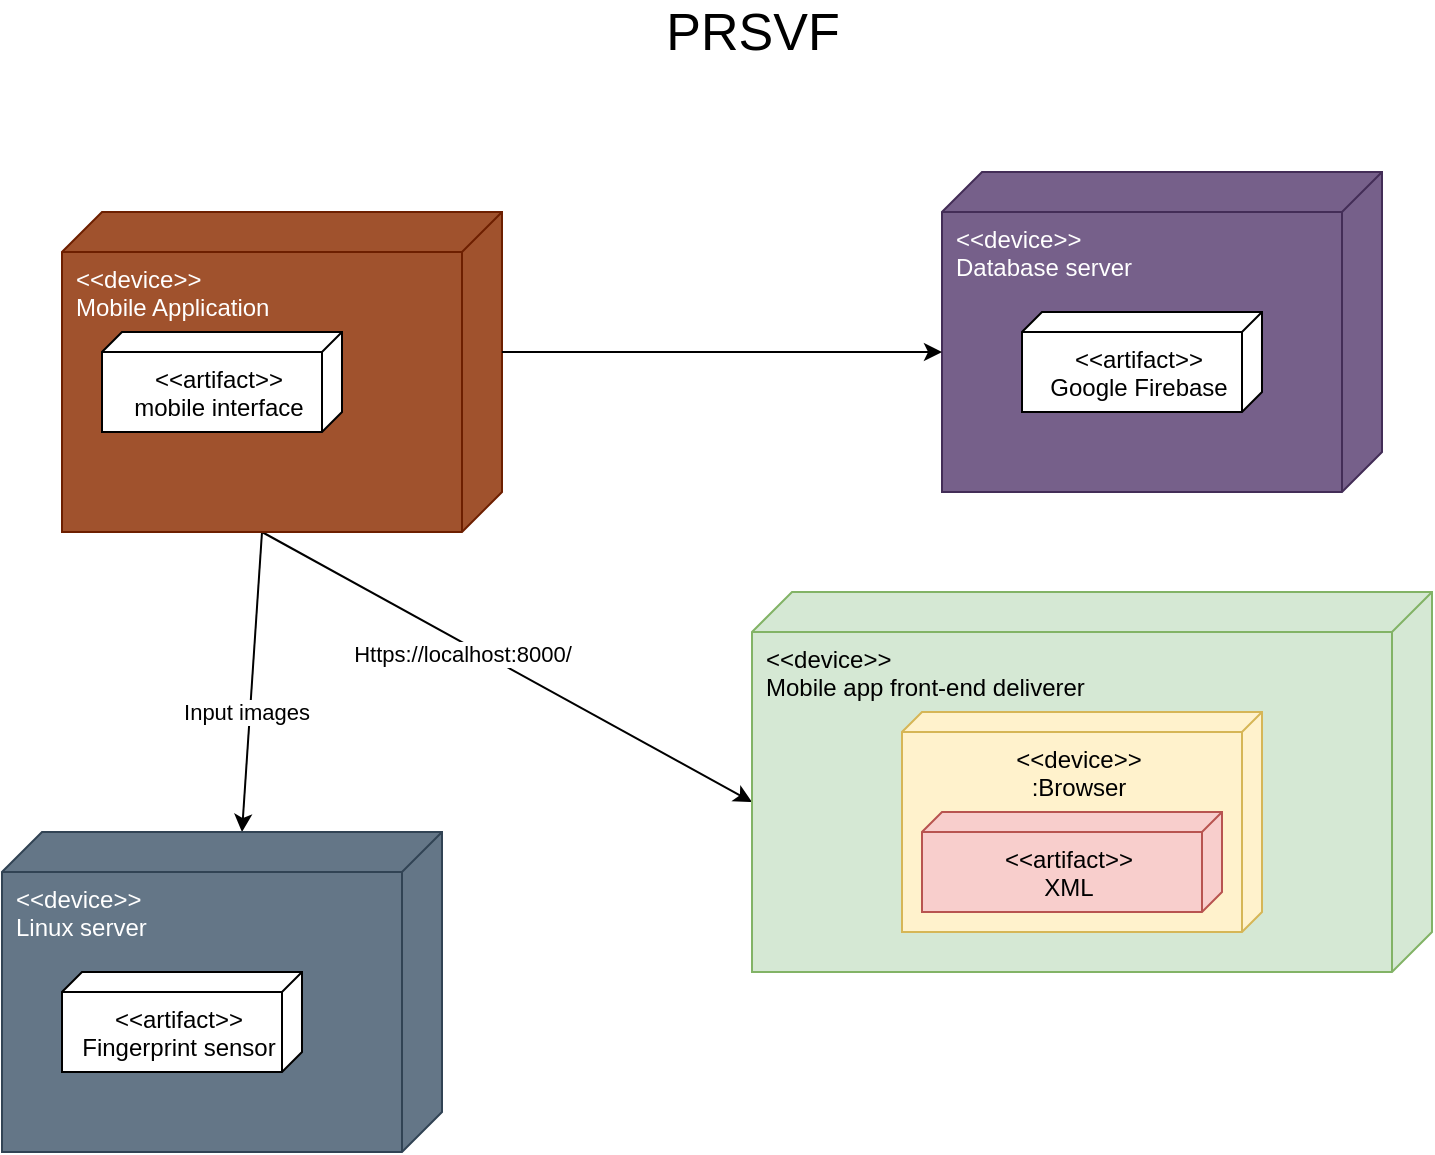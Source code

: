 <mxfile version="18.1.3" type="github"><diagram id="nBkiS27LXVZ86HbEwDOw" name="Page-1"><mxGraphModel dx="1234" dy="683" grid="1" gridSize="10" guides="1" tooltips="1" connect="1" arrows="1" fold="1" page="1" pageScale="1" pageWidth="850" pageHeight="1100" math="0" shadow="0"><root><mxCell id="0"/><mxCell id="1" parent="0"/><mxCell id="zCEmE07e-CaQ9R4KRtlj-10" style="rounded=0;orthogonalLoop=1;jettySize=auto;html=1;exitX=0;exitY=0;exitDx=160;exitDy=120;exitPerimeter=0;entryX=0;entryY=0;entryDx=105;entryDy=340;entryPerimeter=0;" parent="1" source="zCEmE07e-CaQ9R4KRtlj-1" target="zCEmE07e-CaQ9R4KRtlj-5" edge="1"><mxGeometry relative="1" as="geometry"/></mxCell><mxCell id="zCEmE07e-CaQ9R4KRtlj-11" value="Https://localhost:8000/" style="edgeLabel;html=1;align=center;verticalAlign=middle;resizable=0;points=[];" parent="zCEmE07e-CaQ9R4KRtlj-10" vertex="1" connectable="0"><mxGeometry x="-0.393" y="3" relative="1" as="geometry"><mxPoint x="24" y="22" as="offset"/></mxGeometry></mxCell><mxCell id="zCEmE07e-CaQ9R4KRtlj-14" style="edgeStyle=none;rounded=0;orthogonalLoop=1;jettySize=auto;html=1;exitX=0;exitY=0;exitDx=160;exitDy=120;exitPerimeter=0;entryX=0;entryY=0;entryDx=0;entryDy=100;entryPerimeter=0;" parent="1" source="zCEmE07e-CaQ9R4KRtlj-1" target="zCEmE07e-CaQ9R4KRtlj-7" edge="1"><mxGeometry relative="1" as="geometry"/></mxCell><mxCell id="zCEmE07e-CaQ9R4KRtlj-15" value="Input images" style="edgeLabel;html=1;align=center;verticalAlign=middle;resizable=0;points=[];" parent="zCEmE07e-CaQ9R4KRtlj-14" vertex="1" connectable="0"><mxGeometry x="0.202" y="-2" relative="1" as="geometry"><mxPoint as="offset"/></mxGeometry></mxCell><mxCell id="zCEmE07e-CaQ9R4KRtlj-1" value="&amp;lt;&amp;lt;device&amp;gt;&amp;gt;&lt;br&gt;Mobile Application" style="verticalAlign=top;align=left;shape=cube;size=20;direction=south;fontStyle=0;html=1;boundedLbl=1;spacingLeft=5;fillColor=#a0522d;fontColor=#ffffff;strokeColor=#6D1F00;" parent="1" vertex="1"><mxGeometry x="80" y="110" width="220" height="160" as="geometry"/></mxCell><mxCell id="zCEmE07e-CaQ9R4KRtlj-2" value="&amp;lt;&amp;lt;artifact&amp;gt;&amp;gt;&lt;br&gt;mobile interface" style="verticalAlign=top;align=center;shape=cube;size=10;direction=south;html=1;boundedLbl=1;spacingLeft=5;" parent="zCEmE07e-CaQ9R4KRtlj-1" vertex="1"><mxGeometry width="120" height="50" relative="1" as="geometry"><mxPoint x="20" y="60" as="offset"/></mxGeometry></mxCell><mxCell id="zCEmE07e-CaQ9R4KRtlj-3" value="&amp;lt;&amp;lt;device&amp;gt;&amp;gt;&lt;br&gt;Database server" style="verticalAlign=top;align=left;shape=cube;size=20;direction=south;fontStyle=0;html=1;boundedLbl=1;spacingLeft=5;fillColor=#76608a;fontColor=#ffffff;strokeColor=#432D57;" parent="1" vertex="1"><mxGeometry x="520" y="90" width="220" height="160" as="geometry"/></mxCell><mxCell id="zCEmE07e-CaQ9R4KRtlj-4" value="&amp;lt;&amp;lt;artifact&amp;gt;&amp;gt;&lt;br&gt;Google Firebase" style="verticalAlign=top;align=center;shape=cube;size=10;direction=south;html=1;boundedLbl=1;spacingLeft=5;" parent="zCEmE07e-CaQ9R4KRtlj-3" vertex="1"><mxGeometry width="120" height="50" relative="1" as="geometry"><mxPoint x="40" y="70" as="offset"/></mxGeometry></mxCell><mxCell id="zCEmE07e-CaQ9R4KRtlj-5" value="&amp;lt;&amp;lt;device&amp;gt;&amp;gt;&lt;br&gt;Mobile app front-end deliverer" style="verticalAlign=top;align=left;shape=cube;size=20;direction=south;fontStyle=0;html=1;boundedLbl=1;spacingLeft=5;fillColor=#d5e8d4;strokeColor=#82b366;" parent="1" vertex="1"><mxGeometry x="425" y="300" width="340" height="190" as="geometry"/></mxCell><mxCell id="zCEmE07e-CaQ9R4KRtlj-6" value="&amp;lt;&amp;lt;device&amp;gt;&amp;gt;&lt;br&gt;:Browser" style="verticalAlign=top;align=center;shape=cube;size=10;direction=south;html=1;boundedLbl=1;spacingLeft=5;fillColor=#fff2cc;strokeColor=#d6b656;" parent="zCEmE07e-CaQ9R4KRtlj-5" vertex="1"><mxGeometry width="180" height="110" relative="1" as="geometry"><mxPoint x="75" y="60" as="offset"/></mxGeometry></mxCell><mxCell id="zCEmE07e-CaQ9R4KRtlj-9" value="&amp;lt;&amp;lt;artifact&amp;gt;&amp;gt;&lt;br&gt;XML" style="verticalAlign=top;align=center;shape=cube;size=10;direction=south;html=1;boundedLbl=1;spacingLeft=5;fillColor=#f8cecc;strokeColor=#b85450;" parent="zCEmE07e-CaQ9R4KRtlj-5" vertex="1"><mxGeometry width="150" height="50" relative="1" as="geometry"><mxPoint x="85" y="110" as="offset"/></mxGeometry></mxCell><mxCell id="zCEmE07e-CaQ9R4KRtlj-7" value="&amp;lt;&amp;lt;device&amp;gt;&amp;gt;&lt;br&gt;Linux server" style="verticalAlign=top;align=left;shape=cube;size=20;direction=south;fontStyle=0;html=1;boundedLbl=1;spacingLeft=5;fillColor=#647687;fontColor=#ffffff;strokeColor=#314354;" parent="1" vertex="1"><mxGeometry x="50" y="420" width="220" height="160" as="geometry"/></mxCell><mxCell id="zCEmE07e-CaQ9R4KRtlj-8" value="&amp;lt;&amp;lt;artifact&amp;gt;&amp;gt;&lt;br&gt;Fingerprint sensor" style="verticalAlign=top;align=center;shape=cube;size=10;direction=south;html=1;boundedLbl=1;spacingLeft=5;" parent="zCEmE07e-CaQ9R4KRtlj-7" vertex="1"><mxGeometry width="120" height="50" relative="1" as="geometry"><mxPoint x="30" y="70" as="offset"/></mxGeometry></mxCell><mxCell id="zCEmE07e-CaQ9R4KRtlj-12" style="rounded=0;orthogonalLoop=1;jettySize=auto;html=1;exitX=0;exitY=0;exitDx=70;exitDy=0;exitPerimeter=0;entryX=0;entryY=0;entryDx=90;entryDy=220;entryPerimeter=0;" parent="1" source="zCEmE07e-CaQ9R4KRtlj-1" target="zCEmE07e-CaQ9R4KRtlj-3" edge="1"><mxGeometry relative="1" as="geometry"><mxPoint x="210" y="40" as="sourcePoint"/><mxPoint x="455" y="175" as="targetPoint"/></mxGeometry></mxCell><mxCell id="xNMEzxrL4VQFCITB0xY4-1" value="&lt;span style=&quot;font-size: 26px;&quot;&gt;PRSVF&lt;/span&gt;" style="text;html=1;align=center;verticalAlign=middle;resizable=0;points=[];autosize=1;strokeColor=none;fillColor=none;" vertex="1" parent="1"><mxGeometry x="375" y="10" width="100" height="20" as="geometry"/></mxCell></root></mxGraphModel></diagram></mxfile>